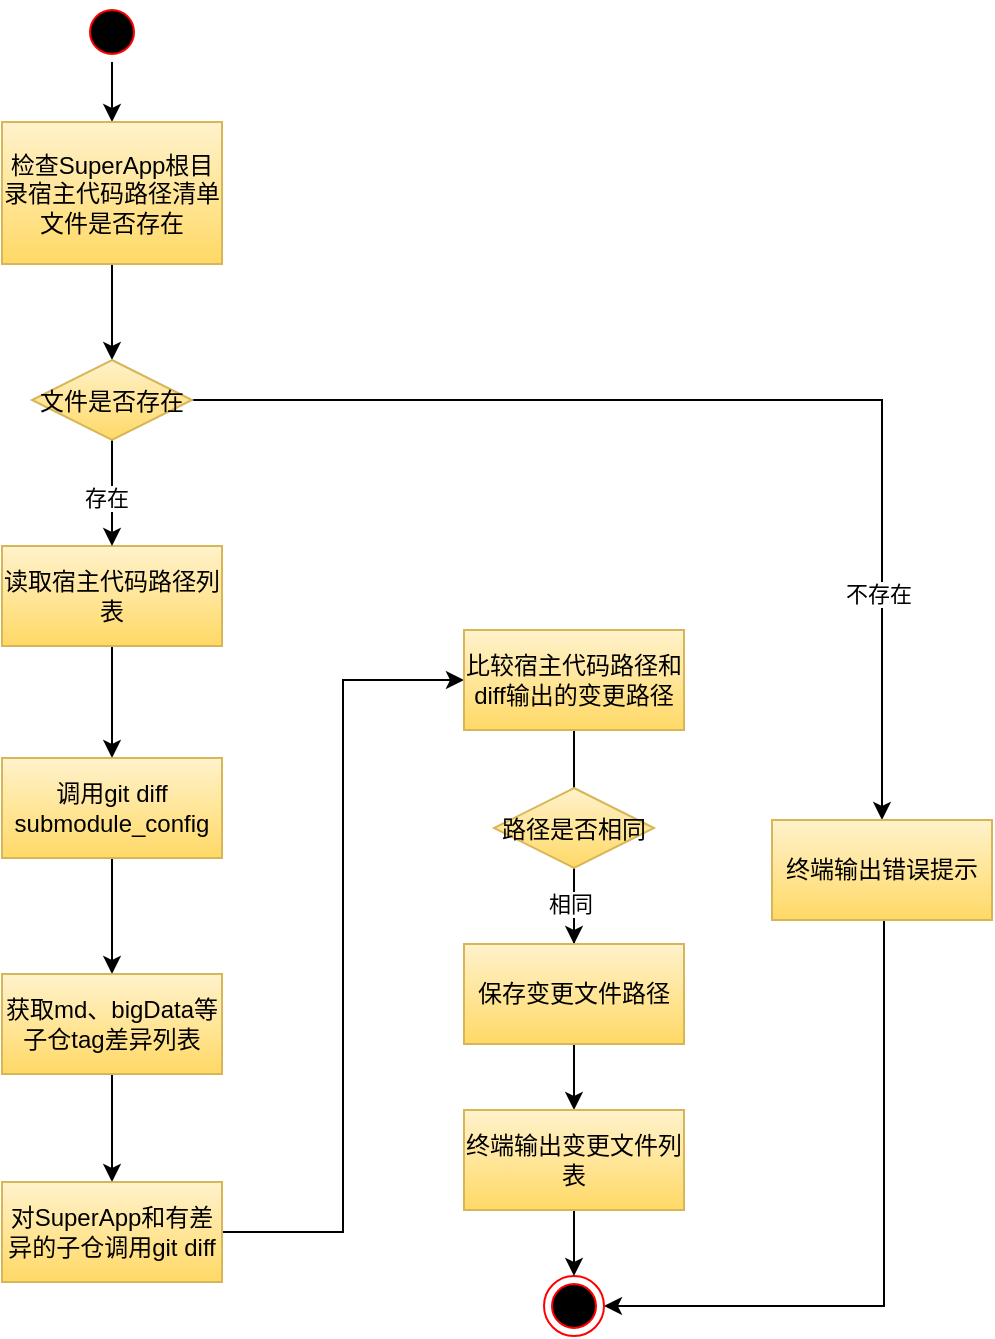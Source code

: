 <mxfile version="24.0.2" type="github">
  <diagram name="Page-1" id="e7e014a7-5840-1c2e-5031-d8a46d1fe8dd">
    <mxGraphModel dx="1420" dy="732" grid="1" gridSize="10" guides="1" tooltips="1" connect="1" arrows="1" fold="1" page="1" pageScale="1" pageWidth="1169" pageHeight="826" background="none" math="0" shadow="0">
      <root>
        <mxCell id="0" />
        <mxCell id="1" parent="0" />
        <mxCell id="22feBNnHgj63h2i7hsxX-59" value="" style="edgeStyle=orthogonalEdgeStyle;rounded=0;orthogonalLoop=1;jettySize=auto;html=1;" edge="1" parent="1" source="22feBNnHgj63h2i7hsxX-47" target="15">
          <mxGeometry relative="1" as="geometry" />
        </mxCell>
        <mxCell id="22feBNnHgj63h2i7hsxX-47" value="" style="ellipse;shape=startState;fillColor=#000000;strokeColor=#ff0000;" vertex="1" parent="1">
          <mxGeometry x="189" y="99" width="30" height="30" as="geometry" />
        </mxCell>
        <mxCell id="22feBNnHgj63h2i7hsxX-50" value="" style="edgeStyle=orthogonalEdgeStyle;rounded=0;orthogonalLoop=1;jettySize=auto;html=1;" edge="1" parent="1" source="15" target="21">
          <mxGeometry relative="1" as="geometry" />
        </mxCell>
        <mxCell id="15" value="检查SuperApp根目录宿主代码路径清单文件是否存在" style="fillColor=#fff2cc;strokeColor=#d6b656;whiteSpace=wrap;gradientColor=#ffd966;" parent="1" vertex="1">
          <mxGeometry x="149" y="159" width="110" height="71" as="geometry" />
        </mxCell>
        <mxCell id="22feBNnHgj63h2i7hsxX-56" value="" style="edgeStyle=orthogonalEdgeStyle;rounded=0;orthogonalLoop=1;jettySize=auto;html=1;" edge="1" parent="1" source="16" target="22feBNnHgj63h2i7hsxX-55">
          <mxGeometry relative="1" as="geometry" />
        </mxCell>
        <mxCell id="16" value="读取宿主代码路径列表" style="whiteSpace=wrap;fillColor=#fff2cc;gradientColor=#ffd966;strokeColor=#d6b656;" parent="1" vertex="1">
          <mxGeometry x="149" y="371" width="110" height="50" as="geometry" />
        </mxCell>
        <mxCell id="22feBNnHgj63h2i7hsxX-51" value="" style="edgeStyle=orthogonalEdgeStyle;rounded=0;orthogonalLoop=1;jettySize=auto;html=1;" edge="1" parent="1" source="21" target="16">
          <mxGeometry relative="1" as="geometry" />
        </mxCell>
        <mxCell id="22feBNnHgj63h2i7hsxX-60" value="存在" style="edgeLabel;html=1;align=center;verticalAlign=middle;resizable=0;points=[];" vertex="1" connectable="0" parent="22feBNnHgj63h2i7hsxX-51">
          <mxGeometry x="0.28" y="-3" relative="1" as="geometry">
            <mxPoint y="-5" as="offset" />
          </mxGeometry>
        </mxCell>
        <mxCell id="22feBNnHgj63h2i7hsxX-83" style="edgeStyle=orthogonalEdgeStyle;rounded=0;orthogonalLoop=1;jettySize=auto;html=1;entryX=0.5;entryY=0;entryDx=0;entryDy=0;" edge="1" parent="1" source="21" target="22feBNnHgj63h2i7hsxX-52">
          <mxGeometry relative="1" as="geometry" />
        </mxCell>
        <mxCell id="22feBNnHgj63h2i7hsxX-84" value="不存在" style="edgeLabel;html=1;align=center;verticalAlign=middle;resizable=0;points=[];" vertex="1" connectable="0" parent="22feBNnHgj63h2i7hsxX-83">
          <mxGeometry x="0.592" y="-2" relative="1" as="geometry">
            <mxPoint as="offset" />
          </mxGeometry>
        </mxCell>
        <mxCell id="21" value="文件是否存在" style="rhombus;fillColor=#fff2cc;strokeColor=#d6b656;gradientColor=#ffd966;" parent="1" vertex="1">
          <mxGeometry x="164" y="278" width="80" height="40" as="geometry" />
        </mxCell>
        <mxCell id="22feBNnHgj63h2i7hsxX-86" style="edgeStyle=orthogonalEdgeStyle;rounded=0;orthogonalLoop=1;jettySize=auto;html=1;entryX=1;entryY=0.5;entryDx=0;entryDy=0;" edge="1" parent="1" source="22feBNnHgj63h2i7hsxX-52" target="38">
          <mxGeometry relative="1" as="geometry">
            <mxPoint x="589" y="750" as="targetPoint" />
            <Array as="points">
              <mxPoint x="590" y="751" />
            </Array>
          </mxGeometry>
        </mxCell>
        <mxCell id="22feBNnHgj63h2i7hsxX-52" value="终端输出错误提示" style="whiteSpace=wrap;fillColor=#fff2cc;gradientColor=#ffd966;strokeColor=#d6b656;" vertex="1" parent="1">
          <mxGeometry x="534" y="508" width="110" height="50" as="geometry" />
        </mxCell>
        <mxCell id="38" value="" style="ellipse;shape=endState;fillColor=#000000;strokeColor=#ff0000" parent="1" vertex="1">
          <mxGeometry x="420" y="736" width="30" height="30" as="geometry" />
        </mxCell>
        <mxCell id="22feBNnHgj63h2i7hsxX-58" value="" style="edgeStyle=orthogonalEdgeStyle;rounded=0;orthogonalLoop=1;jettySize=auto;html=1;" edge="1" parent="1" source="22feBNnHgj63h2i7hsxX-55" target="22feBNnHgj63h2i7hsxX-57">
          <mxGeometry relative="1" as="geometry" />
        </mxCell>
        <mxCell id="22feBNnHgj63h2i7hsxX-55" value="调用git diff submodule_config" style="whiteSpace=wrap;fillColor=#fff2cc;gradientColor=#ffd966;strokeColor=#d6b656;" vertex="1" parent="1">
          <mxGeometry x="149" y="477" width="110" height="50" as="geometry" />
        </mxCell>
        <mxCell id="22feBNnHgj63h2i7hsxX-87" value="" style="edgeStyle=orthogonalEdgeStyle;rounded=0;orthogonalLoop=1;jettySize=auto;html=1;" edge="1" parent="1" source="22feBNnHgj63h2i7hsxX-57" target="22feBNnHgj63h2i7hsxX-66">
          <mxGeometry relative="1" as="geometry" />
        </mxCell>
        <mxCell id="22feBNnHgj63h2i7hsxX-57" value="获取md、bigData等子仓tag差异列表" style="whiteSpace=wrap;fillColor=#fff2cc;gradientColor=#ffd966;strokeColor=#d6b656;" vertex="1" parent="1">
          <mxGeometry x="149" y="585" width="110" height="50" as="geometry" />
        </mxCell>
        <mxCell id="22feBNnHgj63h2i7hsxX-73" style="edgeStyle=orthogonalEdgeStyle;rounded=0;orthogonalLoop=1;jettySize=auto;html=1;entryX=0;entryY=0.5;entryDx=0;entryDy=0;" edge="1" parent="1" source="22feBNnHgj63h2i7hsxX-66" target="22feBNnHgj63h2i7hsxX-69">
          <mxGeometry relative="1" as="geometry" />
        </mxCell>
        <mxCell id="22feBNnHgj63h2i7hsxX-66" value="对SuperApp和有差异的子仓调用git diff" style="whiteSpace=wrap;fillColor=#fff2cc;gradientColor=#ffd966;strokeColor=#d6b656;" vertex="1" parent="1">
          <mxGeometry x="149" y="689" width="110" height="50" as="geometry" />
        </mxCell>
        <mxCell id="22feBNnHgj63h2i7hsxX-80" value="" style="edgeStyle=orthogonalEdgeStyle;rounded=0;orthogonalLoop=1;jettySize=auto;html=1;" edge="1" parent="1" source="22feBNnHgj63h2i7hsxX-69" target="22feBNnHgj63h2i7hsxX-71">
          <mxGeometry relative="1" as="geometry" />
        </mxCell>
        <mxCell id="22feBNnHgj63h2i7hsxX-69" value="比较宿主代码路径和diff输出的变更路径" style="whiteSpace=wrap;fillColor=#fff2cc;gradientColor=#ffd966;strokeColor=#d6b656;" vertex="1" parent="1">
          <mxGeometry x="380" y="413" width="110" height="50" as="geometry" />
        </mxCell>
        <mxCell id="22feBNnHgj63h2i7hsxX-81" value="" style="edgeStyle=orthogonalEdgeStyle;rounded=0;orthogonalLoop=1;jettySize=auto;html=1;" edge="1" parent="1" source="22feBNnHgj63h2i7hsxX-70" target="22feBNnHgj63h2i7hsxX-75">
          <mxGeometry relative="1" as="geometry" />
        </mxCell>
        <mxCell id="22feBNnHgj63h2i7hsxX-82" value="相同" style="edgeLabel;html=1;align=center;verticalAlign=middle;resizable=0;points=[];" vertex="1" connectable="0" parent="22feBNnHgj63h2i7hsxX-81">
          <mxGeometry x="-0.712" y="-2" relative="1" as="geometry">
            <mxPoint as="offset" />
          </mxGeometry>
        </mxCell>
        <mxCell id="22feBNnHgj63h2i7hsxX-70" value="路径是否相同" style="rhombus;fillColor=#fff2cc;strokeColor=#d6b656;gradientColor=#ffd966;" vertex="1" parent="1">
          <mxGeometry x="395" y="492" width="80" height="40" as="geometry" />
        </mxCell>
        <mxCell id="22feBNnHgj63h2i7hsxX-71" value="保存变更文件路径" style="whiteSpace=wrap;fillColor=#fff2cc;gradientColor=#ffd966;strokeColor=#d6b656;" vertex="1" parent="1">
          <mxGeometry x="380" y="570" width="110" height="50" as="geometry" />
        </mxCell>
        <mxCell id="22feBNnHgj63h2i7hsxX-85" value="" style="edgeStyle=orthogonalEdgeStyle;rounded=0;orthogonalLoop=1;jettySize=auto;html=1;" edge="1" parent="1" source="22feBNnHgj63h2i7hsxX-75" target="38">
          <mxGeometry relative="1" as="geometry" />
        </mxCell>
        <mxCell id="22feBNnHgj63h2i7hsxX-75" value="终端输出变更文件列表" style="whiteSpace=wrap;fillColor=#fff2cc;gradientColor=#ffd966;strokeColor=#d6b656;" vertex="1" parent="1">
          <mxGeometry x="380" y="653" width="110" height="50" as="geometry" />
        </mxCell>
      </root>
    </mxGraphModel>
  </diagram>
</mxfile>
